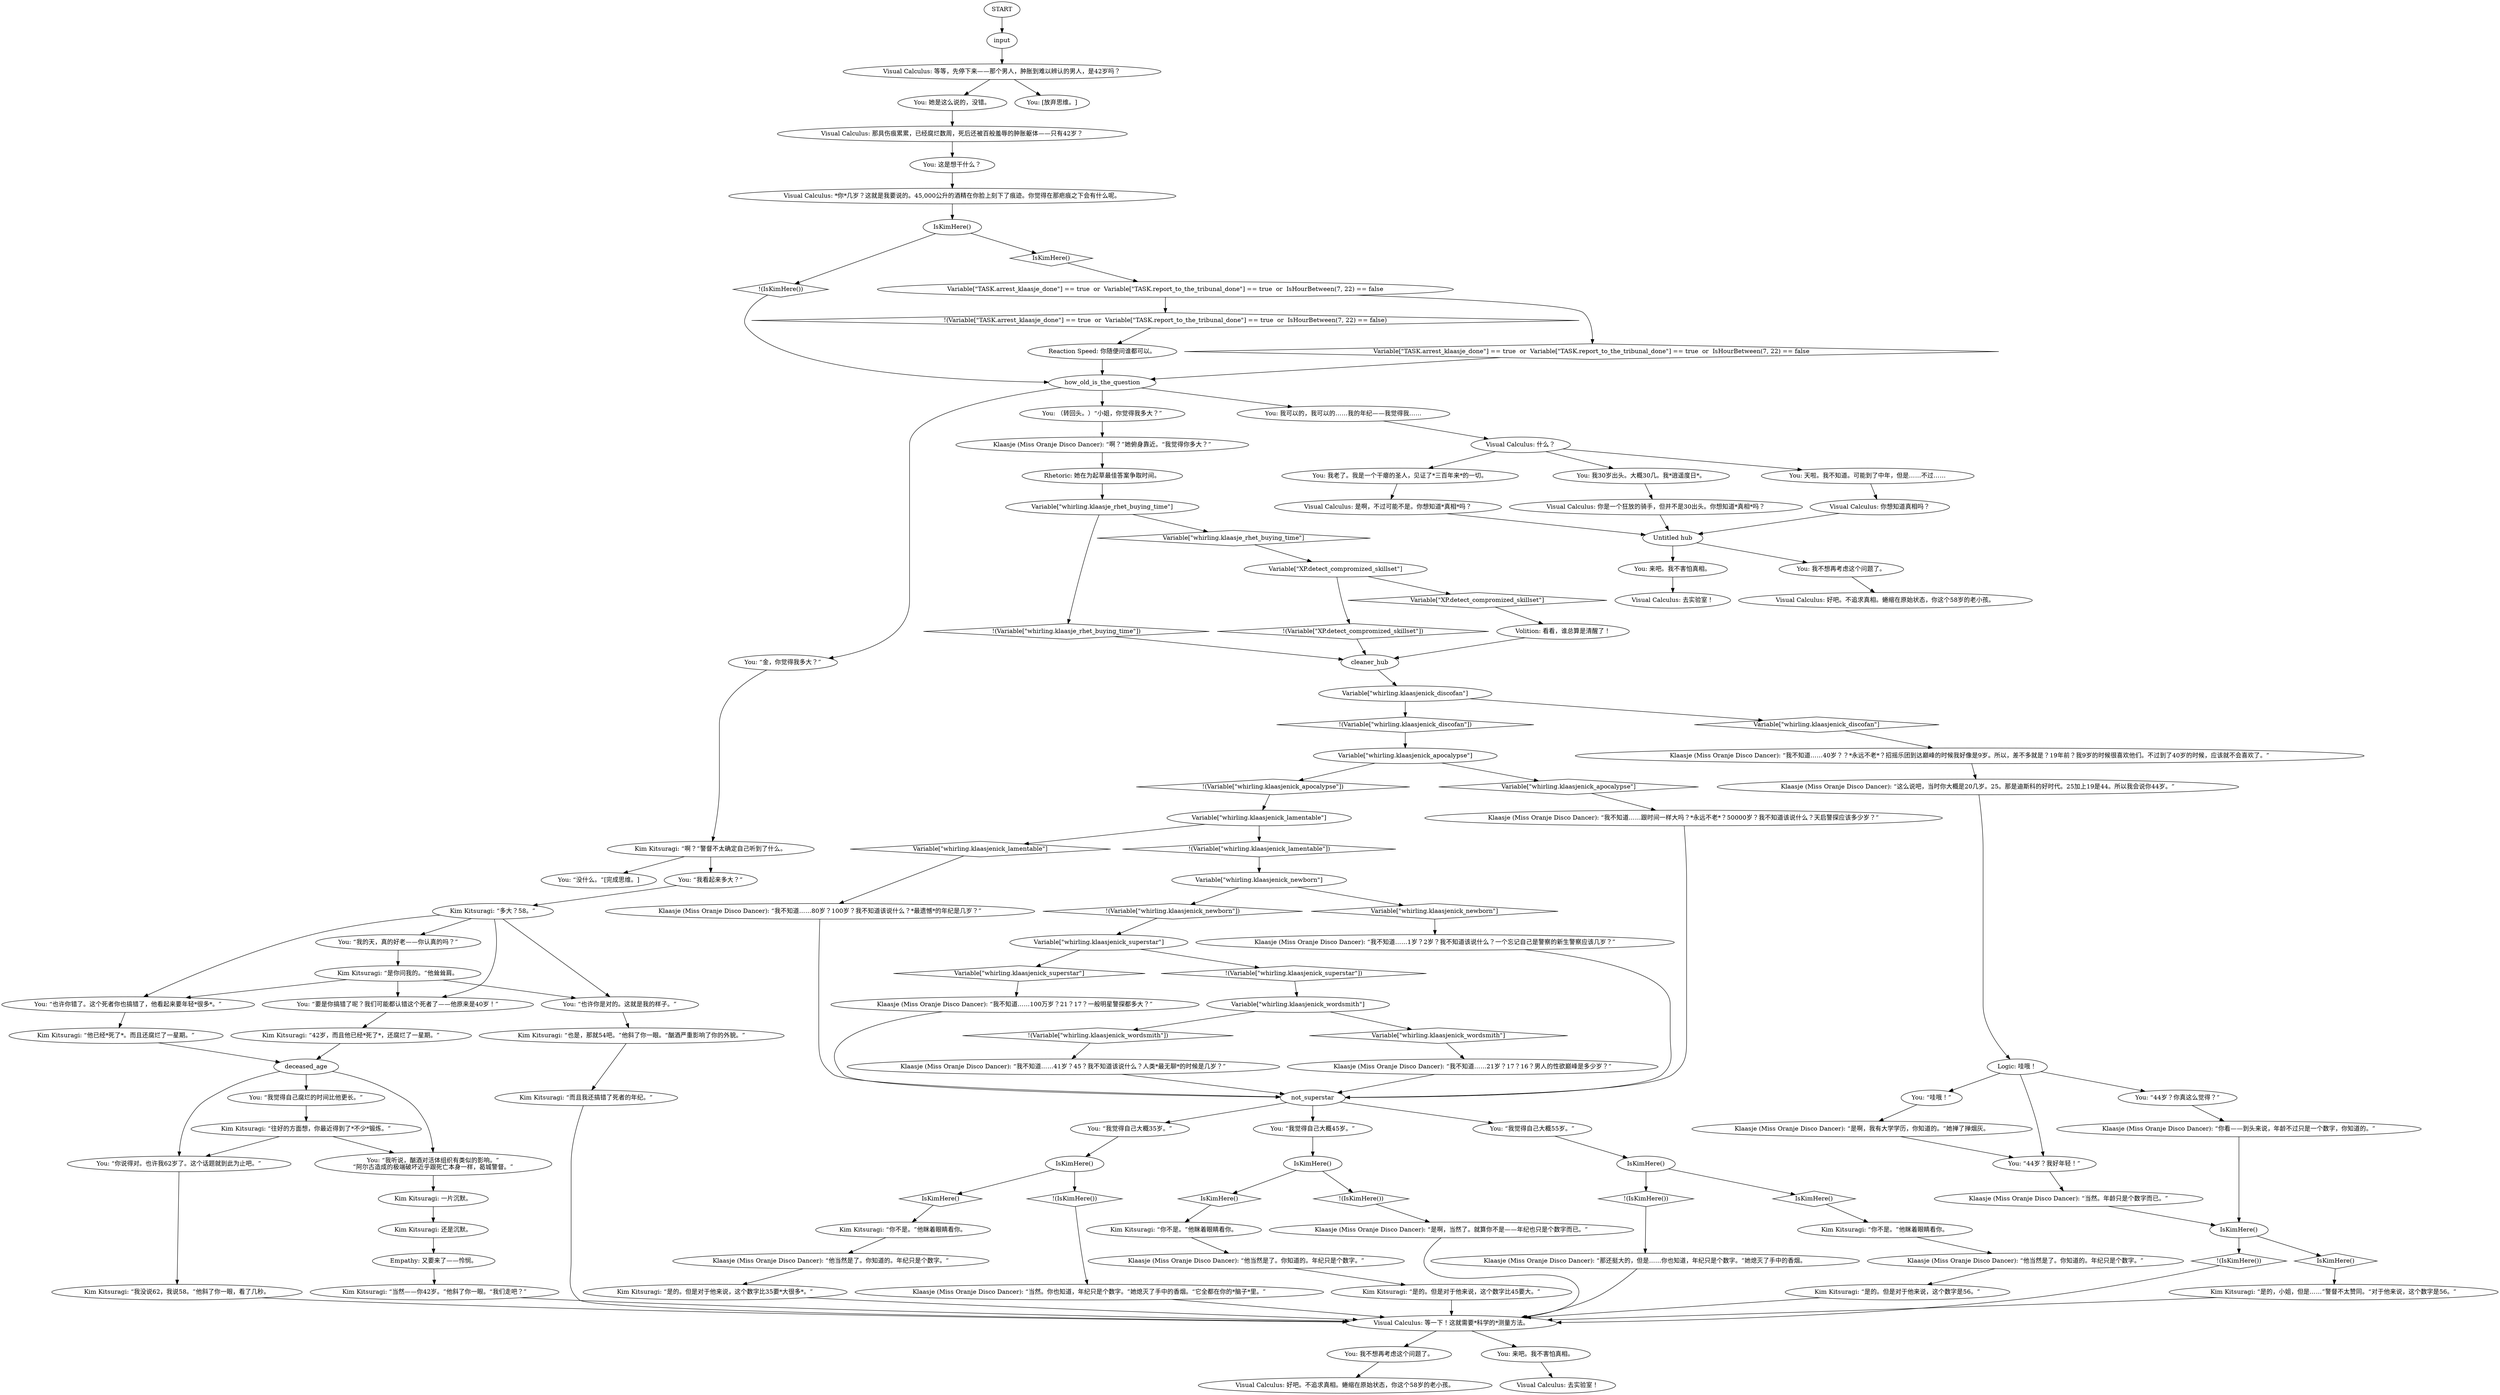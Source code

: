 # WHIRLING F3 ORB / age afterthought
# how old are you afterthought
# ==================================================
digraph G {
	  0 [label="START"];
	  1 [label="input"];
	  2 [label="Kim Kitsuragi: “是的，小姐，但是……”警督不太赞同。“对于他来说，这个数字是56。”"];
	  3 [label="Kim Kitsuragi: “啊？”警督不太确定自己听到了什么。"];
	  4 [label="Volition: 看看，谁总算是清醒了！"];
	  5 [label="You: 我不想再考虑这个问题了。"];
	  6 [label="Kim Kitsuragi: “你不是。”他眯着眼睛看你。"];
	  7 [label="Variable[\"whirling.klaasjenick_wordsmith\"]"];
	  8 [label="Variable[\"whirling.klaasjenick_wordsmith\"]", shape=diamond];
	  9 [label="!(Variable[\"whirling.klaasjenick_wordsmith\"])", shape=diamond];
	  10 [label="how_old_is_the_question"];
	  11 [label="Kim Kitsuragi: “42岁，而且他已经*死了*，还腐烂了一星期。”"];
	  12 [label="Klaasje (Miss Oranje Disco Dancer): “这么说吧，当时你大概是20几岁。25。那是迪斯科的好时代。25加上19是44。所以我会说你44岁。”"];
	  13 [label="Empathy: 又要来了——怜悯。"];
	  14 [label="Klaasje (Miss Oranje Disco Dancer): “我不知道……21岁？17？16？男人的性欲巅峰是多少岁？”"];
	  15 [label="not_superstar"];
	  16 [label="Klaasje (Miss Oranje Disco Dancer): “当然。你也知道，年纪只是个数字。”她熄灭了手中的香烟。“它全都在你的*脑子*里。”"];
	  17 [label="Klaasje (Miss Oranje Disco Dancer): “是啊，当然了。就算你不是——年纪也只是个数字而已。”"];
	  18 [label="Klaasje (Miss Oranje Disco Dancer): “那还挺大的，但是……你也知道，年纪只是个数字。”她熄灭了手中的香烟。"];
	  19 [label="You: “你说得对。也许我62岁了。这个话题就到此为止吧。”"];
	  20 [label="cleaner_hub"];
	  21 [label="Kim Kitsuragi: “你不是。”他眯着眼睛看你。"];
	  22 [label="IsKimHere()"];
	  23 [label="IsKimHere()", shape=diamond];
	  24 [label="!(IsKimHere())", shape=diamond];
	  25 [label="Kim Kitsuragi: “当然——你42岁。”他斜了你一眼。“我们走吧？”"];
	  26 [label="Klaasje (Miss Oranje Disco Dancer): “啊？”她俯身靠近。“我觉得你多大？”"];
	  27 [label="Klaasje (Miss Oranje Disco Dancer): “他当然是了。你知道的。年纪只是个数字。”"];
	  28 [label="Variable[\"whirling.klaasjenick_discofan\"]"];
	  29 [label="Variable[\"whirling.klaasjenick_discofan\"]", shape=diamond];
	  30 [label="!(Variable[\"whirling.klaasjenick_discofan\"])", shape=diamond];
	  31 [label="You: 我老了。我是一个干瘪的圣人，见证了*三百年来*的一切。"];
	  32 [label="You: 我30岁出头。大概30几。我*逍遥度日*。"];
	  33 [label="Kim Kitsuragi: 一片沉默。"];
	  34 [label="Klaasje (Miss Oranje Disco Dancer): “我不知道……1岁？2岁？我不知道该说什么？一个忘记自己是警察的新生警察应该几岁？”"];
	  35 [label="Klaasje (Miss Oranje Disco Dancer): “是啊，我有大学学历，你知道的。”她掸了掸烟灰。"];
	  36 [label="You: 我不想再考虑这个问题了。"];
	  37 [label="Untitled hub"];
	  38 [label="You: 她是这么说的，没错。"];
	  39 [label="You: “金，你觉得我多大？”"];
	  40 [label="You: “我觉得自己腐烂的时间比他更长。”"];
	  41 [label="deceased_age"];
	  42 [label="You: “我听说，酗酒对活体组织有类似的影响。”\n“阿尔古造成的极端破坏近乎跟死亡本身一样，曷城警督。”"];
	  43 [label="Kim Kitsuragi: “往好的方面想，你最近得到了*不少*锻炼。”"];
	  44 [label="You: “44岁？你真这么觉得？”"];
	  45 [label="You: 来吧。我不害怕真相。"];
	  46 [label="Visual Calculus: 好吧。不追求真相。蜷缩在原始状态，你这个58岁的老小孩。"];
	  47 [label="Variable[\"whirling.klaasjenick_superstar\"]"];
	  48 [label="Variable[\"whirling.klaasjenick_superstar\"]", shape=diamond];
	  49 [label="!(Variable[\"whirling.klaasjenick_superstar\"])", shape=diamond];
	  50 [label="You: 天啦。我不知道。可能到了中年，但是……不过……"];
	  51 [label="You: “也许你错了。这个死者你也搞错了，他看起来要年轻*很多*。”"];
	  52 [label="You: “要是你搞错了呢？我们可能都认错这个死者了——他原来是40岁！”"];
	  53 [label="Variable[\"whirling.klaasjenick_apocalypse\"]"];
	  54 [label="Variable[\"whirling.klaasjenick_apocalypse\"]", shape=diamond];
	  55 [label="!(Variable[\"whirling.klaasjenick_apocalypse\"])", shape=diamond];
	  56 [label="Variable[\"whirling.klaasjenick_lamentable\"]"];
	  57 [label="Variable[\"whirling.klaasjenick_lamentable\"]", shape=diamond];
	  58 [label="!(Variable[\"whirling.klaasjenick_lamentable\"])", shape=diamond];
	  59 [label="IsKimHere()"];
	  60 [label="IsKimHere()", shape=diamond];
	  61 [label="!(IsKimHere())", shape=diamond];
	  62 [label="Kim Kitsuragi: “是你问我的。”他耸耸肩。"];
	  63 [label="Klaasje (Miss Oranje Disco Dancer): “我不知道……41岁？45？我不知道该说什么？人类*最无聊*的时候是几岁？”"];
	  64 [label="Klaasje (Miss Oranje Disco Dancer): “他当然是了。你知道的。年纪只是个数字。”"];
	  65 [label="You: “哇哦！”"];
	  66 [label="You: “44岁？我好年轻！”"];
	  67 [label="Visual Calculus: 等一下！这就需要*科学的*测量方法。"];
	  68 [label="Kim Kitsuragi: “你不是。”他眯着眼睛看你。"];
	  69 [label="Variable[\"whirling.klaasjenick_newborn\"]"];
	  70 [label="Variable[\"whirling.klaasjenick_newborn\"]", shape=diamond];
	  71 [label="!(Variable[\"whirling.klaasjenick_newborn\"])", shape=diamond];
	  72 [label="Variable[\"whirling.klaasje_rhet_buying_time\"]"];
	  73 [label="Variable[\"whirling.klaasje_rhet_buying_time\"]", shape=diamond];
	  74 [label="!(Variable[\"whirling.klaasje_rhet_buying_time\"])", shape=diamond];
	  75 [label="Visual Calculus: 等等，先停下来——那个男人，肿胀到难以辨认的男人，是42岁吗？"];
	  76 [label="You: 这是想干什么？"];
	  77 [label="You: “也许你是对的。这就是我的样子。”"];
	  78 [label="You: “我的天，真的好老——你认真的吗？”"];
	  79 [label="Kim Kitsuragi: “他已经*死了*。而且还腐烂了一星期。”"];
	  80 [label="Rhetoric: 她在为起草最佳答案争取时间。"];
	  81 [label="Visual Calculus: 什么？"];
	  82 [label="You: 来吧。我不害怕真相。"];
	  83 [label="Klaasje (Miss Oranje Disco Dancer): “我不知道……80岁？100岁？我不知道该说什么？*最遗憾*的年纪是几岁？”"];
	  84 [label="IsKimHere()"];
	  85 [label="IsKimHere()", shape=diamond];
	  86 [label="!(IsKimHere())", shape=diamond];
	  87 [label="Kim Kitsuragi: “是的。但是对于他来说，这个数字比45要大。”"];
	  88 [label="Visual Calculus: 好吧。不追求真相。蜷缩在原始状态，你这个58岁的老小孩。"];
	  89 [label="You: [放弃思维。]"];
	  90 [label="Variable[\"XP.detect_compromized_skillset\"]"];
	  91 [label="Variable[\"XP.detect_compromized_skillset\"]", shape=diamond];
	  92 [label="!(Variable[\"XP.detect_compromized_skillset\"])", shape=diamond];
	  93 [label="Variable[\"TASK.arrest_klaasje_done\"] == true  or  Variable[\"TASK.report_to_the_tribunal_done\"] == true  or  IsHourBetween(7, 22) == false"];
	  94 [label="Variable[\"TASK.arrest_klaasje_done\"] == true  or  Variable[\"TASK.report_to_the_tribunal_done\"] == true  or  IsHourBetween(7, 22) == false", shape=diamond];
	  95 [label="!(Variable[\"TASK.arrest_klaasje_done\"] == true  or  Variable[\"TASK.report_to_the_tribunal_done\"] == true  or  IsHourBetween(7, 22) == false)", shape=diamond];
	  96 [label="You: （转回头。）“小姐，你觉得我多大？”"];
	  97 [label="Logic: 哇哦！"];
	  98 [label="You: “我觉得自己大概55岁。”"];
	  99 [label="You: “我觉得自己大概35岁。”"];
	  100 [label="IsKimHere()"];
	  101 [label="IsKimHere()", shape=diamond];
	  102 [label="!(IsKimHere())", shape=diamond];
	  103 [label="IsKimHere()"];
	  104 [label="IsKimHere()", shape=diamond];
	  105 [label="!(IsKimHere())", shape=diamond];
	  106 [label="Reaction Speed: 你随便问谁都可以。"];
	  107 [label="Visual Calculus: 是啊，不过可能不是。你想知道*真相*吗？"];
	  108 [label="Kim Kitsuragi: “也是，那就54吧。”他斜了你一眼。“酗酒严重影响了你的外貌。”"];
	  109 [label="Klaasje (Miss Oranje Disco Dancer): “我不知道……100万岁？21？17？一般明星警探都多大？”"];
	  110 [label="Klaasje (Miss Oranje Disco Dancer): “我不知道……40岁？？*永远不老*？招摇乐团到达巅峰的时候我好像是9岁。所以，差不多就是？19年前？我9岁的时候很喜欢他们。不过到了40岁的时候，应该就不会喜欢了。”"];
	  111 [label="Kim Kitsuragi: “是的。但是对于他来说，这个数字是56。”"];
	  112 [label="Visual Calculus: 去实验室！"];
	  113 [label="Kim Kitsuragi: “多大？58。”"];
	  114 [label="Klaasje (Miss Oranje Disco Dancer): “当然。年龄只是个数字而已。”"];
	  115 [label="Klaasje (Miss Oranje Disco Dancer): “你看——到头来说，年龄不过只是一个数字，你知道的。”"];
	  116 [label="Visual Calculus: 去实验室！"];
	  117 [label="Kim Kitsuragi: “是的。但是对于他来说，这个数字比35要*大很多*。”"];
	  118 [label="Klaasje (Miss Oranje Disco Dancer): “他当然是了。你知道的。年纪只是个数字。”"];
	  119 [label="You: 我可以的，我可以的……我的年纪——我觉得我……"];
	  120 [label="You: “没什么。”[完成思维。]"];
	  121 [label="You: “我觉得自己大概45岁。”"];
	  122 [label="Visual Calculus: 你是一个狂放的骑手，但并不是30出头。你想知道*真相*吗？"];
	  124 [label="Kim Kitsuragi: “我没说62，我说58。”他斜了你一眼，看了几秒。"];
	  125 [label="Kim Kitsuragi: 还是沉默。"];
	  126 [label="Klaasje (Miss Oranje Disco Dancer): “我不知道……跟时间一样大吗？*永远不老*？50000岁？我不知道该说什么？天启警探应该多少岁？”"];
	  127 [label="Visual Calculus: 你想知道真相吗？"];
	  128 [label="Visual Calculus: 那具伤痕累累，已经腐烂数周，死后还被百般羞辱的肿胀躯体——只有42岁？"];
	  129 [label="Visual Calculus: *你*几岁？这就是我要说的。45,000公升的酒精在你脸上刻下了痕迹。你觉得在那疤痕之下会有什么呢。"];
	  130 [label="You: “我看起来多大？”"];
	  131 [label="Kim Kitsuragi: “而且我还搞错了死者的年纪。”"];
	  0 -> 1
	  1 -> 75
	  2 -> 67
	  3 -> 120
	  3 -> 130
	  4 -> 20
	  5 -> 46
	  6 -> 118
	  7 -> 8
	  7 -> 9
	  8 -> 14
	  9 -> 63
	  10 -> 96
	  10 -> 119
	  10 -> 39
	  11 -> 41
	  12 -> 97
	  13 -> 25
	  14 -> 15
	  15 -> 121
	  15 -> 98
	  15 -> 99
	  16 -> 67
	  17 -> 67
	  18 -> 67
	  19 -> 124
	  20 -> 28
	  21 -> 27
	  22 -> 24
	  22 -> 23
	  23 -> 93
	  24 -> 10
	  25 -> 67
	  26 -> 80
	  27 -> 87
	  28 -> 29
	  28 -> 30
	  29 -> 110
	  30 -> 53
	  31 -> 107
	  32 -> 122
	  33 -> 125
	  34 -> 15
	  35 -> 66
	  36 -> 88
	  37 -> 82
	  37 -> 36
	  38 -> 128
	  39 -> 3
	  40 -> 43
	  41 -> 40
	  41 -> 42
	  41 -> 19
	  42 -> 33
	  43 -> 42
	  43 -> 19
	  44 -> 115
	  45 -> 116
	  47 -> 48
	  47 -> 49
	  48 -> 109
	  49 -> 7
	  50 -> 127
	  51 -> 79
	  52 -> 11
	  53 -> 54
	  53 -> 55
	  54 -> 126
	  55 -> 56
	  56 -> 57
	  56 -> 58
	  57 -> 83
	  58 -> 69
	  59 -> 60
	  59 -> 61
	  60 -> 2
	  61 -> 67
	  62 -> 51
	  62 -> 52
	  62 -> 77
	  63 -> 15
	  64 -> 117
	  65 -> 35
	  66 -> 114
	  67 -> 5
	  67 -> 45
	  68 -> 64
	  69 -> 70
	  69 -> 71
	  70 -> 34
	  71 -> 47
	  72 -> 73
	  72 -> 74
	  73 -> 90
	  74 -> 20
	  75 -> 89
	  75 -> 38
	  76 -> 129
	  77 -> 108
	  78 -> 62
	  79 -> 41
	  80 -> 72
	  81 -> 32
	  81 -> 50
	  81 -> 31
	  82 -> 112
	  83 -> 15
	  84 -> 85
	  84 -> 86
	  85 -> 68
	  86 -> 16
	  87 -> 67
	  90 -> 91
	  90 -> 92
	  91 -> 4
	  92 -> 20
	  93 -> 94
	  93 -> 95
	  94 -> 10
	  95 -> 106
	  96 -> 26
	  97 -> 65
	  97 -> 66
	  97 -> 44
	  98 -> 103
	  99 -> 84
	  100 -> 101
	  100 -> 102
	  101 -> 21
	  102 -> 17
	  103 -> 104
	  103 -> 105
	  104 -> 6
	  105 -> 18
	  106 -> 10
	  107 -> 37
	  108 -> 131
	  109 -> 15
	  110 -> 12
	  111 -> 67
	  113 -> 51
	  113 -> 52
	  113 -> 77
	  113 -> 78
	  114 -> 59
	  115 -> 59
	  117 -> 67
	  118 -> 111
	  119 -> 81
	  121 -> 100
	  122 -> 37
	  124 -> 67
	  125 -> 13
	  126 -> 15
	  127 -> 37
	  128 -> 76
	  129 -> 22
	  130 -> 113
	  131 -> 67
}

